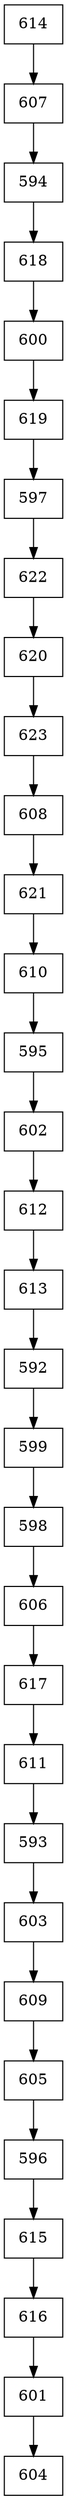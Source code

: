 digraph G {
  node [shape=record];
  node0 [label="{614}"];
  node0 -> node1;
  node1 [label="{607}"];
  node1 -> node2;
  node2 [label="{594}"];
  node2 -> node3;
  node3 [label="{618}"];
  node3 -> node4;
  node4 [label="{600}"];
  node4 -> node5;
  node5 [label="{619}"];
  node5 -> node6;
  node6 [label="{597}"];
  node6 -> node7;
  node7 [label="{622}"];
  node7 -> node8;
  node8 [label="{620}"];
  node8 -> node9;
  node9 [label="{623}"];
  node9 -> node10;
  node10 [label="{608}"];
  node10 -> node11;
  node11 [label="{621}"];
  node11 -> node12;
  node12 [label="{610}"];
  node12 -> node13;
  node13 [label="{595}"];
  node13 -> node14;
  node14 [label="{602}"];
  node14 -> node15;
  node15 [label="{612}"];
  node15 -> node16;
  node16 [label="{613}"];
  node16 -> node17;
  node17 [label="{592}"];
  node17 -> node18;
  node18 [label="{599}"];
  node18 -> node19;
  node19 [label="{598}"];
  node19 -> node20;
  node20 [label="{606}"];
  node20 -> node21;
  node21 [label="{617}"];
  node21 -> node22;
  node22 [label="{611}"];
  node22 -> node23;
  node23 [label="{593}"];
  node23 -> node24;
  node24 [label="{603}"];
  node24 -> node25;
  node25 [label="{609}"];
  node25 -> node26;
  node26 [label="{605}"];
  node26 -> node27;
  node27 [label="{596}"];
  node27 -> node28;
  node28 [label="{615}"];
  node28 -> node29;
  node29 [label="{616}"];
  node29 -> node30;
  node30 [label="{601}"];
  node30 -> node31;
  node31 [label="{604}"];
}
